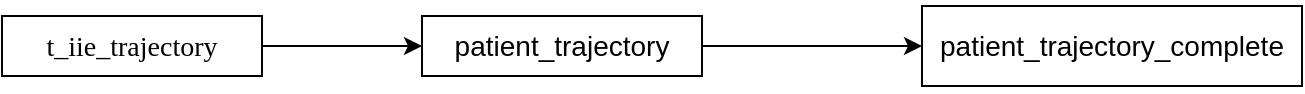 <mxfile version="18.0.8" type="github">
  <diagram id="BjncxYA5NqWjLkUP5t2P" name="Page-1">
    <mxGraphModel dx="1038" dy="547" grid="1" gridSize="10" guides="1" tooltips="1" connect="1" arrows="1" fold="1" page="1" pageScale="1" pageWidth="827" pageHeight="1169" math="0" shadow="0">
      <root>
        <mxCell id="0" />
        <mxCell id="1" parent="0" />
        <mxCell id="5ZKgEueDKcrBrXA8dDzn-4" style="edgeStyle=orthogonalEdgeStyle;rounded=0;orthogonalLoop=1;jettySize=auto;html=1;exitX=1;exitY=0.5;exitDx=0;exitDy=0;entryX=0;entryY=0.5;entryDx=0;entryDy=0;" edge="1" parent="1" source="5ZKgEueDKcrBrXA8dDzn-1" target="5ZKgEueDKcrBrXA8dDzn-2">
          <mxGeometry relative="1" as="geometry" />
        </mxCell>
        <mxCell id="5ZKgEueDKcrBrXA8dDzn-1" value="&lt;p class=&quot;MsoNormal&quot; style=&quot;font-size: 14px;&quot;&gt;&lt;span style=&quot;font-family: Cambria; font-size: 14px;&quot;&gt;t_iie_trajectory&lt;/span&gt;&lt;/p&gt;" style="rounded=0;whiteSpace=wrap;html=1;fontSize=14;" vertex="1" parent="1">
          <mxGeometry x="50" y="100" width="130" height="30" as="geometry" />
        </mxCell>
        <mxCell id="5ZKgEueDKcrBrXA8dDzn-5" value="" style="edgeStyle=orthogonalEdgeStyle;rounded=0;orthogonalLoop=1;jettySize=auto;html=1;" edge="1" parent="1" source="5ZKgEueDKcrBrXA8dDzn-2" target="5ZKgEueDKcrBrXA8dDzn-3">
          <mxGeometry relative="1" as="geometry" />
        </mxCell>
        <mxCell id="5ZKgEueDKcrBrXA8dDzn-2" value="&lt;p class=&quot;MsoNormal&quot; style=&quot;font-size: 14px;&quot;&gt;patient_trajectory&lt;br style=&quot;font-size: 14px;&quot;&gt;&lt;/p&gt;" style="rounded=0;whiteSpace=wrap;html=1;fontSize=14;" vertex="1" parent="1">
          <mxGeometry x="260" y="100" width="140" height="30" as="geometry" />
        </mxCell>
        <mxCell id="5ZKgEueDKcrBrXA8dDzn-3" value="&lt;p class=&quot;MsoNormal&quot; style=&quot;font-size: 14px;&quot;&gt;patient_trajectory_complete&lt;/p&gt;" style="rounded=0;whiteSpace=wrap;html=1;fontSize=14;" vertex="1" parent="1">
          <mxGeometry x="510" y="95" width="190" height="40" as="geometry" />
        </mxCell>
      </root>
    </mxGraphModel>
  </diagram>
</mxfile>
